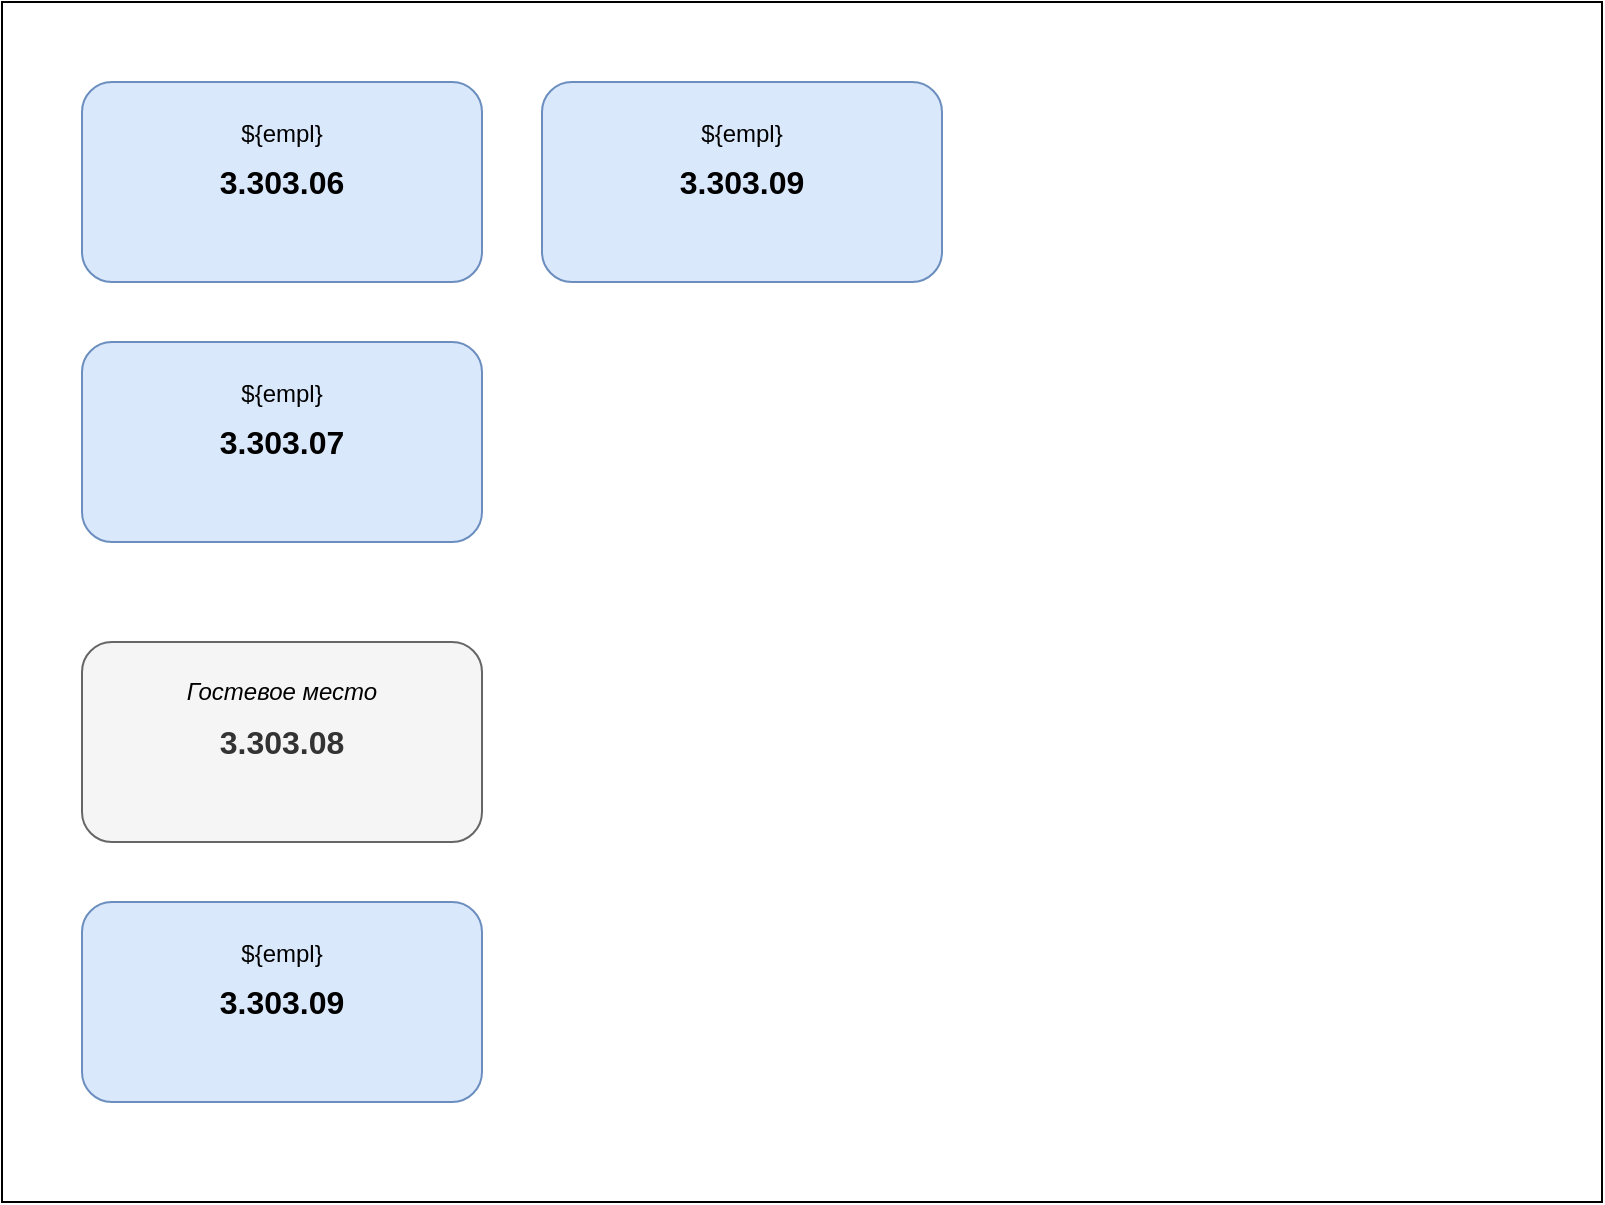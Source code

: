<mxfile version="24.7.17">
  <diagram name="Страница — 1" id="RWA4iWW7VHmDz5b1m-5r">
    <mxGraphModel dx="1434" dy="844" grid="1" gridSize="10" guides="1" tooltips="1" connect="1" arrows="1" fold="1" page="1" pageScale="1" pageWidth="827" pageHeight="1169" math="0" shadow="0">
      <root>
        <mxCell id="0" />
        <mxCell id="1" parent="0" />
        <mxCell id="fzES5mH8itLE2TRIsAih-3" value="" style="rounded=0;whiteSpace=wrap;html=1;" vertex="1" parent="1">
          <mxGeometry x="20" y="50" width="800" height="600" as="geometry" />
        </mxCell>
        <object label="&lt;font style=&quot;font-size: 16px&quot;&gt;&lt;b&gt;%workplaceName%&lt;/b&gt;&lt;/font&gt;" placeholders="1" workplaceName="3.303.06" workplaceType="1" id="fzES5mH8itLE2TRIsAih-6">
          <mxCell style="rounded=1;whiteSpace=wrap;html=1;metaEdit=1;container=1;dropTarget=1;collapsible=0;fillColor=#dae8fc;strokeColor=#6c8ebf;" vertex="1" parent="1">
            <mxGeometry x="60" y="90" width="200" height="100" as="geometry" />
          </mxCell>
        </object>
        <object label="${empl}" empl="" id="fzES5mH8itLE2TRIsAih-7">
          <mxCell style="text;align=center;verticalAlign=middle;rounded=0;connectable=1;allowArrows=0;expand=0;recursiveResize=0;editable=0;movable=1;resizable=1;rotatable=1;deletable=1;locked=0;cloneable=0;pointerEvents=0;" vertex="1" parent="fzES5mH8itLE2TRIsAih-6">
            <mxGeometry y="10" width="200" height="30" as="geometry" />
          </mxCell>
        </object>
        <object label="&lt;font style=&quot;font-size: 16px&quot;&gt;&lt;b&gt;%workplaceName%&lt;/b&gt;&lt;/font&gt;" placeholders="1" workplaceName="3.303.08" workplaceType="2" id="fzES5mH8itLE2TRIsAih-8">
          <mxCell style="rounded=1;whiteSpace=wrap;html=1;metaEdit=1;container=1;dropTarget=1;collapsible=0;fillColor=#f5f5f5;strokeColor=#666666;fontColor=#333333;resizable=0;" vertex="1" parent="1">
            <mxGeometry x="60" y="370" width="200" height="100" as="geometry" />
          </mxCell>
        </object>
        <mxCell id="fzES5mH8itLE2TRIsAih-10" value="Гостевое место" style="text;html=1;align=center;verticalAlign=middle;whiteSpace=wrap;rounded=0;fontStyle=2;movable=0;resizable=0;rotatable=0;deletable=0;editable=0;locked=1;connectable=0;" vertex="1" parent="fzES5mH8itLE2TRIsAih-8">
          <mxGeometry y="10" width="200" height="30" as="geometry" />
        </mxCell>
        <object label="&lt;font style=&quot;font-size: 16px&quot;&gt;&lt;b&gt;%workplaceName%&lt;/b&gt;&lt;/font&gt;" placeholders="1" workplaceName="3.303.07" workplaceType="1" id="fzES5mH8itLE2TRIsAih-11">
          <mxCell style="rounded=1;whiteSpace=wrap;html=1;metaEdit=1;container=1;dropTarget=1;collapsible=0;fillColor=#dae8fc;strokeColor=#6c8ebf;" vertex="1" parent="1">
            <mxGeometry x="60" y="220" width="200" height="100" as="geometry" />
          </mxCell>
        </object>
        <object label="${empl}" empl="" id="fzES5mH8itLE2TRIsAih-12">
          <mxCell style="text;align=center;verticalAlign=middle;rounded=0;connectable=0;allowArrows=0;expand=0;recursiveResize=0;editable=0;movable=0;resizable=0;rotatable=0;deletable=0;locked=1;cloneable=0;pointerEvents=0;" vertex="1" parent="fzES5mH8itLE2TRIsAih-11">
            <mxGeometry y="10" width="200" height="30" as="geometry" />
          </mxCell>
        </object>
        <object label="&lt;font style=&quot;font-size: 16px&quot;&gt;&lt;b&gt;%workplaceName%&lt;/b&gt;&lt;/font&gt;" placeholders="1" workplaceName="3.303.09" workplaceType="1" id="fzES5mH8itLE2TRIsAih-13">
          <mxCell style="rounded=1;whiteSpace=wrap;html=1;metaEdit=1;container=1;dropTarget=1;collapsible=0;fillColor=#dae8fc;strokeColor=#6c8ebf;" vertex="1" parent="1">
            <mxGeometry x="60" y="500" width="200" height="100" as="geometry" />
          </mxCell>
        </object>
        <object label="${empl}" empl="" id="fzES5mH8itLE2TRIsAih-14">
          <mxCell style="text;align=center;verticalAlign=middle;rounded=0;connectable=0;allowArrows=0;expand=0;recursiveResize=0;editable=0;movable=0;resizable=0;rotatable=0;deletable=0;locked=1;cloneable=0;pointerEvents=0;" vertex="1" parent="fzES5mH8itLE2TRIsAih-13">
            <mxGeometry y="10" width="200" height="30" as="geometry" />
          </mxCell>
        </object>
        <object label="&lt;font style=&quot;font-size: 16px&quot;&gt;&lt;b&gt;%workplaceName%&lt;/b&gt;&lt;/font&gt;" placeholders="1" workplaceName="3.303.09" workplaceType="1" id="fzES5mH8itLE2TRIsAih-16">
          <mxCell style="rounded=1;whiteSpace=wrap;html=1;metaEdit=1;container=1;dropTarget=1;collapsible=0;fillColor=#dae8fc;strokeColor=#6c8ebf;" vertex="1" parent="1">
            <mxGeometry x="290" y="90" width="200" height="100" as="geometry" />
          </mxCell>
        </object>
        <object label="${empl}" empl="" id="fzES5mH8itLE2TRIsAih-17">
          <mxCell style="text;align=center;verticalAlign=middle;rounded=0;connectable=0;allowArrows=0;expand=0;recursiveResize=0;editable=0;movable=0;resizable=0;rotatable=0;deletable=0;locked=1;cloneable=0;pointerEvents=0;" vertex="1" parent="fzES5mH8itLE2TRIsAih-16">
            <mxGeometry y="10" width="200" height="30" as="geometry" />
          </mxCell>
        </object>
      </root>
    </mxGraphModel>
  </diagram>
</mxfile>
